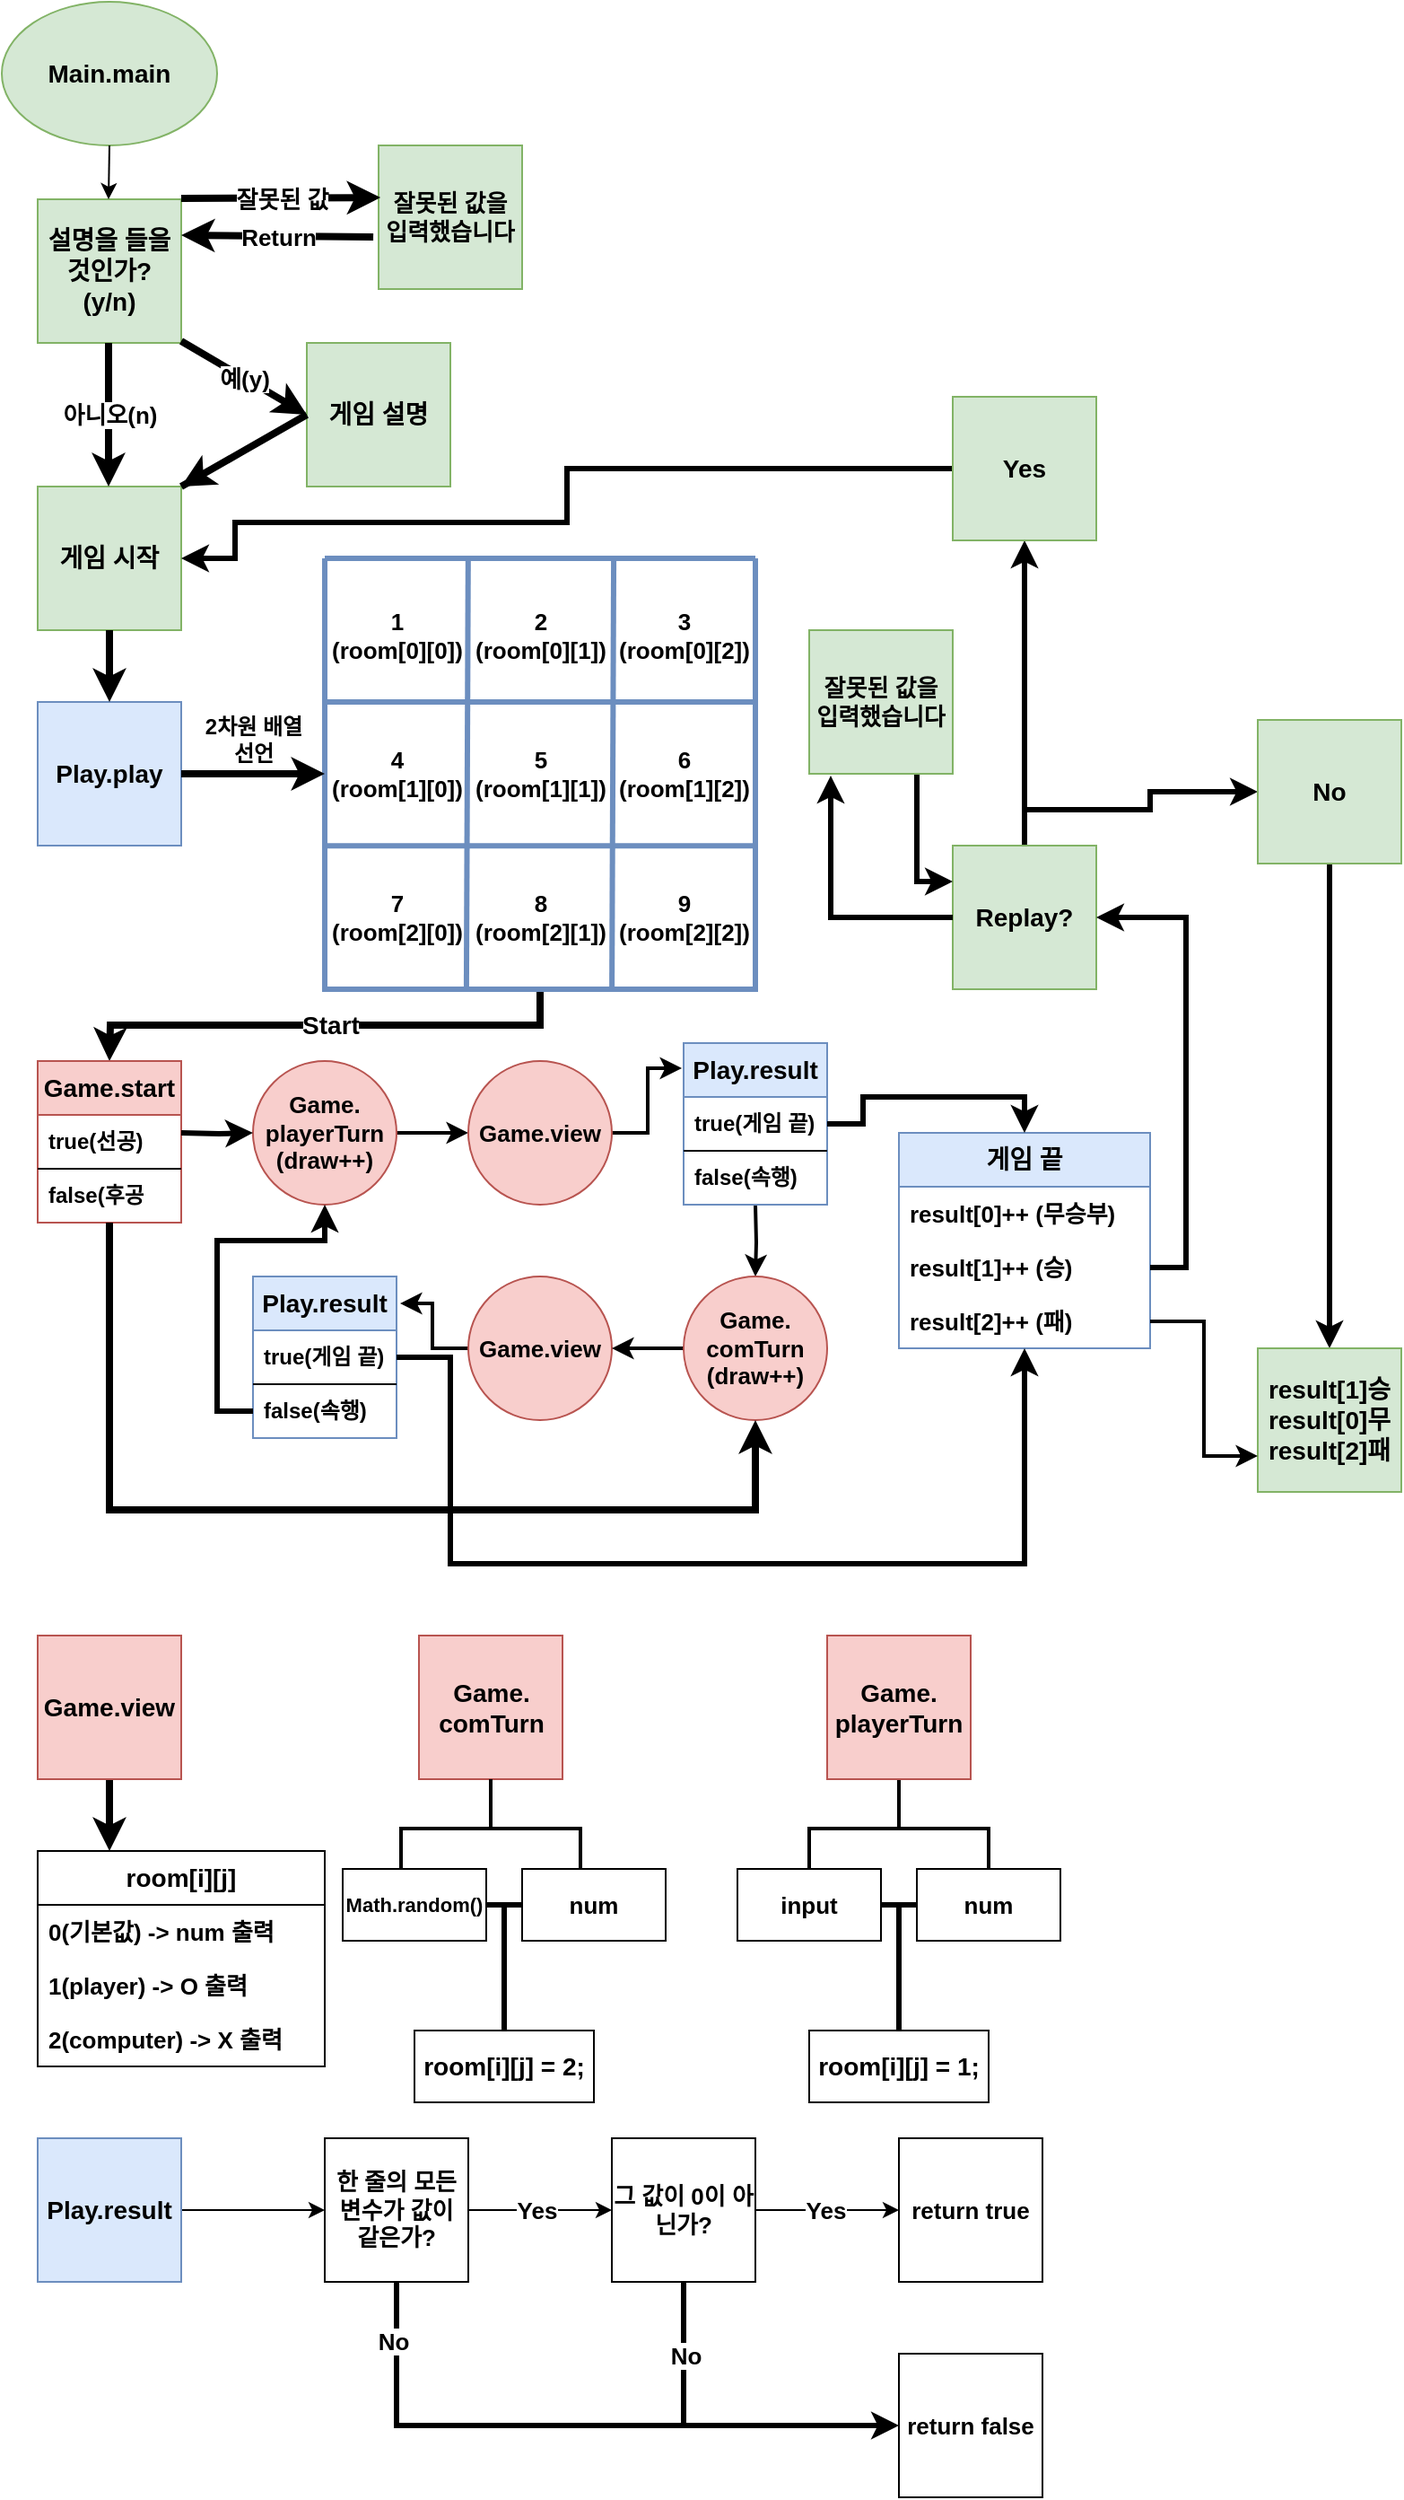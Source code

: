 <mxfile version="24.6.5" type="github">
  <diagram name="페이지-1" id="zQ6fkaXsuuHTTgVvBU81">
    <mxGraphModel dx="1434" dy="780" grid="1" gridSize="10" guides="1" tooltips="1" connect="1" arrows="1" fold="1" page="1" pageScale="1" pageWidth="827" pageHeight="1169" math="0" shadow="0">
      <root>
        <mxCell id="0" />
        <mxCell id="1" parent="0" />
        <mxCell id="F0Aoox405uuBWXgV2QDC-126" value="" style="strokeWidth=2;html=1;shape=mxgraph.flowchart.annotation_2;align=left;labelPosition=right;pointerEvents=1;rotation=90;" vertex="1" parent="1">
          <mxGeometry x="492.5" y="977.5" width="55" height="100" as="geometry" />
        </mxCell>
        <mxCell id="F0Aoox405uuBWXgV2QDC-1" value="Main.main" style="ellipse;whiteSpace=wrap;html=1;fontStyle=1;fontSize=14;fillColor=#d5e8d4;strokeColor=#82b366;" vertex="1" parent="1">
          <mxGeometry x="20" y="10" width="120" height="80" as="geometry" />
        </mxCell>
        <mxCell id="F0Aoox405uuBWXgV2QDC-2" value="설명을 들을 것인가?&lt;div style=&quot;font-size: 14px;&quot;&gt;(y/n)&lt;/div&gt;" style="whiteSpace=wrap;html=1;aspect=fixed;fontStyle=1;fontSize=14;fillColor=#d5e8d4;strokeColor=#82b366;" vertex="1" parent="1">
          <mxGeometry x="40" y="120" width="80" height="80" as="geometry" />
        </mxCell>
        <mxCell id="F0Aoox405uuBWXgV2QDC-4" value="" style="endArrow=classic;html=1;rounded=0;exitX=0.5;exitY=1;exitDx=0;exitDy=0;" edge="1" parent="1" source="F0Aoox405uuBWXgV2QDC-1">
          <mxGeometry width="50" height="50" relative="1" as="geometry">
            <mxPoint x="80" y="100" as="sourcePoint" />
            <mxPoint x="79.5" y="120" as="targetPoint" />
          </mxGeometry>
        </mxCell>
        <mxCell id="F0Aoox405uuBWXgV2QDC-6" value="게임 시작" style="whiteSpace=wrap;html=1;aspect=fixed;fontStyle=1;fontSize=14;fillColor=#d5e8d4;strokeColor=#82b366;" vertex="1" parent="1">
          <mxGeometry x="40" y="280" width="80" height="80" as="geometry" />
        </mxCell>
        <mxCell id="F0Aoox405uuBWXgV2QDC-13" value="" style="endArrow=classic;html=1;rounded=0;strokeWidth=4;" edge="1" parent="1">
          <mxGeometry relative="1" as="geometry">
            <mxPoint x="79.5" y="200" as="sourcePoint" />
            <mxPoint x="79.5" y="280" as="targetPoint" />
            <Array as="points">
              <mxPoint x="79.5" y="230" />
            </Array>
          </mxGeometry>
        </mxCell>
        <mxCell id="F0Aoox405uuBWXgV2QDC-14" value="아니오(n)" style="edgeLabel;resizable=0;html=1;;align=center;verticalAlign=middle;fontStyle=1;fontSize=13;" connectable="0" vertex="1" parent="F0Aoox405uuBWXgV2QDC-13">
          <mxGeometry relative="1" as="geometry" />
        </mxCell>
        <mxCell id="F0Aoox405uuBWXgV2QDC-16" value="게임 설명" style="whiteSpace=wrap;html=1;aspect=fixed;fontStyle=1;fontSize=14;fillColor=#d5e8d4;strokeColor=#82b366;" vertex="1" parent="1">
          <mxGeometry x="190" y="200" width="80" height="80" as="geometry" />
        </mxCell>
        <mxCell id="F0Aoox405uuBWXgV2QDC-17" value="" style="endArrow=classic;html=1;rounded=0;entryX=0;entryY=0.5;entryDx=0;entryDy=0;strokeWidth=4;" edge="1" parent="1" target="F0Aoox405uuBWXgV2QDC-16">
          <mxGeometry relative="1" as="geometry">
            <mxPoint x="120" y="199" as="sourcePoint" />
            <mxPoint x="200" y="200" as="targetPoint" />
          </mxGeometry>
        </mxCell>
        <mxCell id="F0Aoox405uuBWXgV2QDC-18" value="예(y)" style="edgeLabel;resizable=0;html=1;;align=center;verticalAlign=middle;fontStyle=1;fontSize=13;" connectable="0" vertex="1" parent="F0Aoox405uuBWXgV2QDC-17">
          <mxGeometry relative="1" as="geometry" />
        </mxCell>
        <mxCell id="F0Aoox405uuBWXgV2QDC-20" value="" style="endArrow=classic;html=1;rounded=0;exitX=1;exitY=0;exitDx=0;exitDy=0;strokeWidth=4;entryX=1;entryY=0;entryDx=0;entryDy=0;" edge="1" parent="1" source="F0Aoox405uuBWXgV2QDC-6" target="F0Aoox405uuBWXgV2QDC-6">
          <mxGeometry width="50" height="50" relative="1" as="geometry">
            <mxPoint x="150" y="330" as="sourcePoint" />
            <mxPoint x="120" y="280" as="targetPoint" />
            <Array as="points">
              <mxPoint x="190" y="240" />
            </Array>
          </mxGeometry>
        </mxCell>
        <mxCell id="F0Aoox405uuBWXgV2QDC-21" value="잘못된 값을&lt;div style=&quot;font-size: 13px;&quot;&gt;입력했습니다&lt;/div&gt;" style="whiteSpace=wrap;html=1;aspect=fixed;fontStyle=1;fontSize=13;fillColor=#d5e8d4;strokeColor=#82b366;" vertex="1" parent="1">
          <mxGeometry x="230" y="90" width="80" height="80" as="geometry" />
        </mxCell>
        <mxCell id="F0Aoox405uuBWXgV2QDC-23" value="" style="endArrow=classic;html=1;rounded=0;entryX=0.013;entryY=0.363;entryDx=0;entryDy=0;entryPerimeter=0;strokeWidth=4;" edge="1" parent="1" target="F0Aoox405uuBWXgV2QDC-21">
          <mxGeometry relative="1" as="geometry">
            <mxPoint x="120" y="119.5" as="sourcePoint" />
            <mxPoint x="170" y="120" as="targetPoint" />
          </mxGeometry>
        </mxCell>
        <mxCell id="F0Aoox405uuBWXgV2QDC-24" value="잘못된 값" style="edgeLabel;resizable=0;html=1;;align=center;verticalAlign=middle;fontStyle=1;fontSize=13;" connectable="0" vertex="1" parent="F0Aoox405uuBWXgV2QDC-23">
          <mxGeometry relative="1" as="geometry" />
        </mxCell>
        <mxCell id="F0Aoox405uuBWXgV2QDC-27" value="" style="endArrow=classic;html=1;rounded=0;strokeWidth=4;exitX=-0.037;exitY=0.638;exitDx=0;exitDy=0;exitPerimeter=0;" edge="1" parent="1" source="F0Aoox405uuBWXgV2QDC-21">
          <mxGeometry relative="1" as="geometry">
            <mxPoint x="200" y="140" as="sourcePoint" />
            <mxPoint x="120" y="140" as="targetPoint" />
          </mxGeometry>
        </mxCell>
        <mxCell id="F0Aoox405uuBWXgV2QDC-28" value="Return" style="edgeLabel;resizable=0;html=1;;align=center;verticalAlign=middle;fontStyle=1;fontSize=13;" connectable="0" vertex="1" parent="F0Aoox405uuBWXgV2QDC-27">
          <mxGeometry relative="1" as="geometry" />
        </mxCell>
        <mxCell id="F0Aoox405uuBWXgV2QDC-76" style="edgeStyle=orthogonalEdgeStyle;rounded=0;orthogonalLoop=1;jettySize=auto;html=1;entryX=0.5;entryY=0;entryDx=0;entryDy=0;strokeWidth=4;exitX=0.5;exitY=1;exitDx=0;exitDy=0;" edge="1" parent="1" source="F0Aoox405uuBWXgV2QDC-34">
          <mxGeometry relative="1" as="geometry">
            <mxPoint x="120" y="520" as="sourcePoint" />
            <mxPoint x="80" y="600" as="targetPoint" />
          </mxGeometry>
        </mxCell>
        <mxCell id="F0Aoox405uuBWXgV2QDC-77" value="Start" style="edgeLabel;html=1;align=center;verticalAlign=middle;resizable=0;points=[];fontSize=14;fontStyle=1" vertex="1" connectable="0" parent="F0Aoox405uuBWXgV2QDC-76">
          <mxGeometry x="-0.017" relative="1" as="geometry">
            <mxPoint as="offset" />
          </mxGeometry>
        </mxCell>
        <mxCell id="F0Aoox405uuBWXgV2QDC-29" value="Play.play" style="whiteSpace=wrap;html=1;aspect=fixed;fontStyle=1;fontSize=14;fillColor=#dae8fc;strokeColor=#6c8ebf;" vertex="1" parent="1">
          <mxGeometry x="40" y="400" width="80" height="80" as="geometry" />
        </mxCell>
        <mxCell id="F0Aoox405uuBWXgV2QDC-31" value="" style="endArrow=classic;html=1;rounded=0;strokeWidth=4;" edge="1" parent="1" source="F0Aoox405uuBWXgV2QDC-6">
          <mxGeometry width="50" height="50" relative="1" as="geometry">
            <mxPoint x="80" y="410" as="sourcePoint" />
            <mxPoint x="80" y="400" as="targetPoint" />
          </mxGeometry>
        </mxCell>
        <mxCell id="F0Aoox405uuBWXgV2QDC-34" value="" style="swimlane;startSize=0;fillColor=#dae8fc;strokeColor=#6c8ebf;strokeWidth=3;" vertex="1" parent="1">
          <mxGeometry x="200" y="320" width="240" height="240" as="geometry" />
        </mxCell>
        <mxCell id="F0Aoox405uuBWXgV2QDC-39" value="" style="endArrow=none;html=1;rounded=0;" edge="1" parent="F0Aoox405uuBWXgV2QDC-34" target="F0Aoox405uuBWXgV2QDC-34">
          <mxGeometry width="50" height="50" relative="1" as="geometry">
            <mxPoint x="80" y="240" as="sourcePoint" />
            <mxPoint x="130" y="190" as="targetPoint" />
          </mxGeometry>
        </mxCell>
        <mxCell id="F0Aoox405uuBWXgV2QDC-42" value="" style="endArrow=none;html=1;rounded=0;entryX=0.333;entryY=0;entryDx=0;entryDy=0;entryPerimeter=0;exitX=0.329;exitY=0.996;exitDx=0;exitDy=0;exitPerimeter=0;fillColor=#dae8fc;strokeColor=#6c8ebf;strokeWidth=3;" edge="1" parent="F0Aoox405uuBWXgV2QDC-34">
          <mxGeometry width="50" height="50" relative="1" as="geometry">
            <mxPoint x="160.04" y="239.96" as="sourcePoint" />
            <mxPoint x="161.04" y="0.96" as="targetPoint" />
          </mxGeometry>
        </mxCell>
        <mxCell id="F0Aoox405uuBWXgV2QDC-43" value="" style="endArrow=none;html=1;rounded=0;exitX=0.004;exitY=0.333;exitDx=0;exitDy=0;exitPerimeter=0;fillColor=#dae8fc;strokeColor=#6c8ebf;strokeWidth=3;" edge="1" parent="F0Aoox405uuBWXgV2QDC-34">
          <mxGeometry width="50" height="50" relative="1" as="geometry">
            <mxPoint x="-7.959e-15" y="160.08" as="sourcePoint" />
            <mxPoint x="240.0" y="160.08" as="targetPoint" />
          </mxGeometry>
        </mxCell>
        <mxCell id="F0Aoox405uuBWXgV2QDC-41" value="" style="endArrow=none;html=1;rounded=0;exitX=0;exitY=0.25;exitDx=0;exitDy=0;entryX=1;entryY=0.25;entryDx=0;entryDy=0;fillColor=#dae8fc;strokeColor=#6c8ebf;strokeWidth=3;" edge="1" parent="F0Aoox405uuBWXgV2QDC-34">
          <mxGeometry width="50" height="50" relative="1" as="geometry">
            <mxPoint y="80" as="sourcePoint" />
            <mxPoint x="240" y="80" as="targetPoint" />
          </mxGeometry>
        </mxCell>
        <mxCell id="F0Aoox405uuBWXgV2QDC-45" value="1&lt;div&gt;&lt;span style=&quot;background-color: initial;&quot;&gt;(room[0][0])&lt;/span&gt;&lt;/div&gt;" style="text;html=1;align=center;verticalAlign=middle;resizable=0;points=[];autosize=1;strokeColor=none;fillColor=none;fontStyle=1;fontSize=13;" vertex="1" parent="F0Aoox405uuBWXgV2QDC-34">
          <mxGeometry x="-5" y="23" width="90" height="40" as="geometry" />
        </mxCell>
        <mxCell id="F0Aoox405uuBWXgV2QDC-46" value="2&lt;div&gt;(room[0][1])&lt;/div&gt;" style="text;html=1;align=center;verticalAlign=middle;resizable=0;points=[];autosize=1;strokeColor=none;fillColor=none;fontStyle=1;fontSize=13;" vertex="1" parent="F0Aoox405uuBWXgV2QDC-34">
          <mxGeometry x="75" y="23" width="90" height="40" as="geometry" />
        </mxCell>
        <mxCell id="F0Aoox405uuBWXgV2QDC-47" value="3&lt;div&gt;(room[0][2])&lt;/div&gt;" style="text;html=1;align=center;verticalAlign=middle;resizable=0;points=[];autosize=1;strokeColor=none;fillColor=none;fontStyle=1;fontSize=13;" vertex="1" parent="F0Aoox405uuBWXgV2QDC-34">
          <mxGeometry x="155" y="23" width="90" height="40" as="geometry" />
        </mxCell>
        <mxCell id="F0Aoox405uuBWXgV2QDC-48" value="6&lt;div&gt;(room[1][2])&lt;/div&gt;" style="text;html=1;align=center;verticalAlign=middle;resizable=0;points=[];autosize=1;strokeColor=none;fillColor=none;fontStyle=1;fontSize=13;" vertex="1" parent="F0Aoox405uuBWXgV2QDC-34">
          <mxGeometry x="155" y="100" width="90" height="40" as="geometry" />
        </mxCell>
        <mxCell id="F0Aoox405uuBWXgV2QDC-49" value="5&lt;div&gt;(room[1][1])&lt;/div&gt;" style="text;html=1;align=center;verticalAlign=middle;resizable=0;points=[];autosize=1;strokeColor=none;fillColor=none;fontStyle=1;fontSize=13;" vertex="1" parent="F0Aoox405uuBWXgV2QDC-34">
          <mxGeometry x="75" y="100" width="90" height="40" as="geometry" />
        </mxCell>
        <mxCell id="F0Aoox405uuBWXgV2QDC-50" value="4&lt;div&gt;(room[1][0])&lt;br&gt;&lt;/div&gt;" style="text;html=1;align=center;verticalAlign=middle;resizable=0;points=[];autosize=1;strokeColor=none;fillColor=none;fontStyle=1;fontSize=13;" vertex="1" parent="F0Aoox405uuBWXgV2QDC-34">
          <mxGeometry x="-5" y="100" width="90" height="40" as="geometry" />
        </mxCell>
        <mxCell id="F0Aoox405uuBWXgV2QDC-51" value="7&lt;div&gt;(room[2][0])&lt;/div&gt;" style="text;html=1;align=center;verticalAlign=middle;resizable=0;points=[];autosize=1;strokeColor=none;fillColor=none;fontStyle=1;fontSize=13;" vertex="1" parent="F0Aoox405uuBWXgV2QDC-34">
          <mxGeometry x="-5" y="180" width="90" height="40" as="geometry" />
        </mxCell>
        <mxCell id="F0Aoox405uuBWXgV2QDC-52" value="8&lt;div&gt;(room[2][1])&lt;/div&gt;" style="text;html=1;align=center;verticalAlign=middle;resizable=0;points=[];autosize=1;strokeColor=none;fillColor=none;fontStyle=1;fontSize=13;" vertex="1" parent="F0Aoox405uuBWXgV2QDC-34">
          <mxGeometry x="75" y="180" width="90" height="40" as="geometry" />
        </mxCell>
        <mxCell id="F0Aoox405uuBWXgV2QDC-53" value="9&lt;div&gt;(room[2][2])&lt;/div&gt;" style="text;html=1;align=center;verticalAlign=middle;resizable=0;points=[];autosize=1;strokeColor=none;fillColor=none;fontStyle=1;fontSize=13;" vertex="1" parent="F0Aoox405uuBWXgV2QDC-34">
          <mxGeometry x="155" y="180" width="90" height="40" as="geometry" />
        </mxCell>
        <mxCell id="F0Aoox405uuBWXgV2QDC-40" value="" style="endArrow=none;html=1;rounded=0;entryX=0.333;entryY=0;entryDx=0;entryDy=0;entryPerimeter=0;exitX=0.329;exitY=0.996;exitDx=0;exitDy=0;exitPerimeter=0;fillColor=#dae8fc;strokeColor=#6c8ebf;strokeWidth=3;" edge="1" parent="1" source="F0Aoox405uuBWXgV2QDC-34" target="F0Aoox405uuBWXgV2QDC-34">
          <mxGeometry width="50" height="50" relative="1" as="geometry">
            <mxPoint x="280" y="630" as="sourcePoint" />
            <mxPoint x="630" y="480" as="targetPoint" />
          </mxGeometry>
        </mxCell>
        <mxCell id="F0Aoox405uuBWXgV2QDC-60" style="edgeStyle=orthogonalEdgeStyle;rounded=0;orthogonalLoop=1;jettySize=auto;html=1;exitX=0.5;exitY=1;exitDx=0;exitDy=0;entryX=0.5;entryY=0;entryDx=0;entryDy=0;strokeWidth=4;" edge="1" parent="1" source="F0Aoox405uuBWXgV2QDC-54">
          <mxGeometry relative="1" as="geometry">
            <mxPoint x="80" y="1040" as="targetPoint" />
          </mxGeometry>
        </mxCell>
        <mxCell id="F0Aoox405uuBWXgV2QDC-54" value="Game.view" style="whiteSpace=wrap;html=1;aspect=fixed;fontStyle=1;fontSize=14;fillColor=#f8cecc;strokeColor=#b85450;" vertex="1" parent="1">
          <mxGeometry x="40" y="920" width="80" height="80" as="geometry" />
        </mxCell>
        <mxCell id="F0Aoox405uuBWXgV2QDC-56" style="edgeStyle=orthogonalEdgeStyle;rounded=0;orthogonalLoop=1;jettySize=auto;html=1;exitX=1;exitY=0.5;exitDx=0;exitDy=0;fontSize=11;strokeWidth=4;" edge="1" parent="1" source="F0Aoox405uuBWXgV2QDC-29">
          <mxGeometry relative="1" as="geometry">
            <mxPoint x="200" y="440" as="targetPoint" />
          </mxGeometry>
        </mxCell>
        <mxCell id="F0Aoox405uuBWXgV2QDC-57" value="&lt;b style=&quot;font-size: 12px;&quot;&gt;&lt;font style=&quot;font-size: 12px;&quot;&gt;2차원 배열&lt;/font&gt;&lt;/b&gt;&lt;div style=&quot;font-size: 12px;&quot;&gt;&lt;b style=&quot;&quot;&gt;&lt;font style=&quot;font-size: 12px;&quot;&gt;선언&lt;/font&gt;&lt;/b&gt;&lt;/div&gt;" style="edgeLabel;html=1;align=center;verticalAlign=middle;resizable=0;points=[];labelBackgroundColor=none;" vertex="1" connectable="0" parent="F0Aoox405uuBWXgV2QDC-56">
          <mxGeometry x="0.081" y="1" relative="1" as="geometry">
            <mxPoint x="-3" y="-19" as="offset" />
          </mxGeometry>
        </mxCell>
        <mxCell id="F0Aoox405uuBWXgV2QDC-61" value="&lt;font style=&quot;font-size: 14px;&quot;&gt;&lt;b&gt;room[i][j]&lt;/b&gt;&lt;/font&gt;" style="swimlane;fontStyle=0;childLayout=stackLayout;horizontal=1;startSize=30;horizontalStack=0;resizeParent=1;resizeParentMax=0;resizeLast=0;collapsible=1;marginBottom=0;whiteSpace=wrap;html=1;" vertex="1" parent="1">
          <mxGeometry x="40" y="1040" width="160" height="120" as="geometry">
            <mxRectangle x="480" y="160" width="100" height="30" as="alternateBounds" />
          </mxGeometry>
        </mxCell>
        <mxCell id="F0Aoox405uuBWXgV2QDC-62" value="0(기본값) -&amp;gt; num 출력" style="text;strokeColor=none;fillColor=none;align=left;verticalAlign=middle;spacingLeft=4;spacingRight=4;overflow=hidden;points=[[0,0.5],[1,0.5]];portConstraint=eastwest;rotatable=0;whiteSpace=wrap;html=1;fontStyle=1;fontSize=13;" vertex="1" parent="F0Aoox405uuBWXgV2QDC-61">
          <mxGeometry y="30" width="160" height="30" as="geometry" />
        </mxCell>
        <mxCell id="F0Aoox405uuBWXgV2QDC-63" value="1(player) -&amp;gt; O 출력" style="text;strokeColor=none;fillColor=none;align=left;verticalAlign=middle;spacingLeft=4;spacingRight=4;overflow=hidden;points=[[0,0.5],[1,0.5]];portConstraint=eastwest;rotatable=0;whiteSpace=wrap;html=1;fontStyle=1;fontSize=13;" vertex="1" parent="F0Aoox405uuBWXgV2QDC-61">
          <mxGeometry y="60" width="160" height="30" as="geometry" />
        </mxCell>
        <mxCell id="F0Aoox405uuBWXgV2QDC-64" value="2(computer) -&amp;gt; X 출력" style="text;strokeColor=none;fillColor=none;align=left;verticalAlign=middle;spacingLeft=4;spacingRight=4;overflow=hidden;points=[[0,0.5],[1,0.5]];portConstraint=eastwest;rotatable=0;whiteSpace=wrap;html=1;fontStyle=1;fontSize=13;" vertex="1" parent="F0Aoox405uuBWXgV2QDC-61">
          <mxGeometry y="90" width="160" height="30" as="geometry" />
        </mxCell>
        <mxCell id="F0Aoox405uuBWXgV2QDC-79" style="edgeStyle=orthogonalEdgeStyle;rounded=0;orthogonalLoop=1;jettySize=auto;html=1;exitX=1;exitY=0.5;exitDx=0;exitDy=0;entryX=0;entryY=0.5;entryDx=0;entryDy=0;strokeWidth=2;" edge="1" parent="1" source="F0Aoox405uuBWXgV2QDC-66" target="F0Aoox405uuBWXgV2QDC-68">
          <mxGeometry relative="1" as="geometry" />
        </mxCell>
        <mxCell id="F0Aoox405uuBWXgV2QDC-66" value="Game.&lt;div style=&quot;font-size: 13px;&quot;&gt;playerTurn&lt;/div&gt;&lt;div style=&quot;font-size: 13px;&quot;&gt;(draw++)&lt;/div&gt;" style="ellipse;whiteSpace=wrap;html=1;aspect=fixed;fontStyle=1;fontSize=13;fillColor=#f8cecc;strokeColor=#b85450;" vertex="1" parent="1">
          <mxGeometry x="160" y="600" width="80" height="80" as="geometry" />
        </mxCell>
        <mxCell id="F0Aoox405uuBWXgV2QDC-81" style="edgeStyle=orthogonalEdgeStyle;rounded=0;orthogonalLoop=1;jettySize=auto;html=1;exitX=0.5;exitY=1;exitDx=0;exitDy=0;entryX=0.5;entryY=0;entryDx=0;entryDy=0;strokeWidth=2;" edge="1" parent="1" target="F0Aoox405uuBWXgV2QDC-71">
          <mxGeometry relative="1" as="geometry">
            <mxPoint x="440" y="680" as="sourcePoint" />
          </mxGeometry>
        </mxCell>
        <mxCell id="F0Aoox405uuBWXgV2QDC-80" style="edgeStyle=orthogonalEdgeStyle;rounded=0;orthogonalLoop=1;jettySize=auto;html=1;entryX=-0.012;entryY=0.156;entryDx=0;entryDy=0;strokeWidth=2;entryPerimeter=0;" edge="1" parent="1" source="F0Aoox405uuBWXgV2QDC-68" target="F0Aoox405uuBWXgV2QDC-94">
          <mxGeometry relative="1" as="geometry">
            <mxPoint x="400" y="640" as="targetPoint" />
          </mxGeometry>
        </mxCell>
        <mxCell id="F0Aoox405uuBWXgV2QDC-68" value="Game.view" style="ellipse;whiteSpace=wrap;html=1;aspect=fixed;fontStyle=1;fontSize=13;fillColor=#f8cecc;strokeColor=#b85450;" vertex="1" parent="1">
          <mxGeometry x="280" y="600" width="80" height="80" as="geometry" />
        </mxCell>
        <mxCell id="F0Aoox405uuBWXgV2QDC-83" style="edgeStyle=orthogonalEdgeStyle;rounded=0;orthogonalLoop=1;jettySize=auto;html=1;exitX=0;exitY=0.5;exitDx=0;exitDy=0;entryX=1.025;entryY=0.167;entryDx=0;entryDy=0;strokeWidth=2;entryPerimeter=0;" edge="1" parent="1" source="F0Aoox405uuBWXgV2QDC-70" target="F0Aoox405uuBWXgV2QDC-98">
          <mxGeometry relative="1" as="geometry">
            <mxPoint x="240" y="760" as="targetPoint" />
          </mxGeometry>
        </mxCell>
        <mxCell id="F0Aoox405uuBWXgV2QDC-70" value="Game.view" style="ellipse;whiteSpace=wrap;html=1;aspect=fixed;fontStyle=1;fontSize=13;fillColor=#f8cecc;strokeColor=#b85450;" vertex="1" parent="1">
          <mxGeometry x="280" y="720" width="80" height="80" as="geometry" />
        </mxCell>
        <mxCell id="F0Aoox405uuBWXgV2QDC-82" style="edgeStyle=orthogonalEdgeStyle;rounded=0;orthogonalLoop=1;jettySize=auto;html=1;exitX=0;exitY=0.5;exitDx=0;exitDy=0;entryX=1;entryY=0.5;entryDx=0;entryDy=0;strokeWidth=2;" edge="1" parent="1" source="F0Aoox405uuBWXgV2QDC-71" target="F0Aoox405uuBWXgV2QDC-70">
          <mxGeometry relative="1" as="geometry" />
        </mxCell>
        <mxCell id="F0Aoox405uuBWXgV2QDC-71" value="Game.&lt;div style=&quot;font-size: 13px;&quot;&gt;comTurn&lt;/div&gt;&lt;div style=&quot;font-size: 13px;&quot;&gt;(draw++)&lt;/div&gt;" style="ellipse;whiteSpace=wrap;html=1;aspect=fixed;fontStyle=1;fontSize=13;fillColor=#f8cecc;strokeColor=#b85450;" vertex="1" parent="1">
          <mxGeometry x="400" y="720" width="80" height="80" as="geometry" />
        </mxCell>
        <mxCell id="F0Aoox405uuBWXgV2QDC-85" value="Game.start" style="swimlane;fontStyle=1;childLayout=stackLayout;horizontal=1;startSize=30;horizontalStack=0;resizeParent=1;resizeParentMax=0;resizeLast=0;collapsible=1;marginBottom=0;whiteSpace=wrap;html=1;fontSize=14;fillColor=#f8cecc;strokeColor=#b85450;" vertex="1" parent="1">
          <mxGeometry x="40" y="600" width="80" height="90" as="geometry" />
        </mxCell>
        <mxCell id="F0Aoox405uuBWXgV2QDC-89" value="" style="endArrow=none;html=1;rounded=0;exitX=-0.012;exitY=-0.133;exitDx=0;exitDy=0;exitPerimeter=0;entryX=0.988;entryY=0.867;entryDx=0;entryDy=0;entryPerimeter=0;" edge="1" parent="F0Aoox405uuBWXgV2QDC-85">
          <mxGeometry width="50" height="50" relative="1" as="geometry">
            <mxPoint x="-3.642e-14" y="60.0" as="sourcePoint" />
            <mxPoint x="80.0" y="60.0" as="targetPoint" />
          </mxGeometry>
        </mxCell>
        <mxCell id="F0Aoox405uuBWXgV2QDC-86" value="true(선공)" style="text;strokeColor=none;fillColor=none;align=left;verticalAlign=middle;spacingLeft=4;spacingRight=4;overflow=hidden;points=[[0,0.5],[1,0.5]];portConstraint=eastwest;rotatable=0;whiteSpace=wrap;html=1;fontStyle=1" vertex="1" parent="F0Aoox405uuBWXgV2QDC-85">
          <mxGeometry y="30" width="80" height="30" as="geometry" />
        </mxCell>
        <mxCell id="F0Aoox405uuBWXgV2QDC-87" value="false(후공" style="text;strokeColor=none;fillColor=none;align=left;verticalAlign=middle;spacingLeft=4;spacingRight=4;overflow=hidden;points=[[0,0.5],[1,0.5]];portConstraint=eastwest;rotatable=0;whiteSpace=wrap;html=1;fontStyle=1" vertex="1" parent="F0Aoox405uuBWXgV2QDC-85">
          <mxGeometry y="60" width="80" height="30" as="geometry" />
        </mxCell>
        <mxCell id="F0Aoox405uuBWXgV2QDC-92" style="edgeStyle=orthogonalEdgeStyle;rounded=0;orthogonalLoop=1;jettySize=auto;html=1;entryX=0;entryY=0.5;entryDx=0;entryDy=0;strokeWidth=3;" edge="1" parent="1" target="F0Aoox405uuBWXgV2QDC-66">
          <mxGeometry relative="1" as="geometry">
            <mxPoint x="120" y="640" as="sourcePoint" />
          </mxGeometry>
        </mxCell>
        <mxCell id="F0Aoox405uuBWXgV2QDC-93" style="edgeStyle=orthogonalEdgeStyle;rounded=0;orthogonalLoop=1;jettySize=auto;html=1;entryX=0.5;entryY=1;entryDx=0;entryDy=0;strokeWidth=4;curved=0;" edge="1" parent="1" target="F0Aoox405uuBWXgV2QDC-71">
          <mxGeometry relative="1" as="geometry">
            <mxPoint x="80" y="690" as="sourcePoint" />
            <Array as="points">
              <mxPoint x="80" y="850" />
              <mxPoint x="440" y="850" />
            </Array>
          </mxGeometry>
        </mxCell>
        <mxCell id="F0Aoox405uuBWXgV2QDC-94" value="Play.result" style="swimlane;fontStyle=1;childLayout=stackLayout;horizontal=1;startSize=30;horizontalStack=0;resizeParent=1;resizeParentMax=0;resizeLast=0;collapsible=1;marginBottom=0;whiteSpace=wrap;html=1;fontSize=14;fillColor=#dae8fc;strokeColor=#6c8ebf;" vertex="1" parent="1">
          <mxGeometry x="400" y="590" width="80" height="90" as="geometry" />
        </mxCell>
        <mxCell id="F0Aoox405uuBWXgV2QDC-95" value="" style="endArrow=none;html=1;rounded=0;exitX=-0.012;exitY=-0.133;exitDx=0;exitDy=0;exitPerimeter=0;entryX=0.988;entryY=0.867;entryDx=0;entryDy=0;entryPerimeter=0;" edge="1" parent="F0Aoox405uuBWXgV2QDC-94">
          <mxGeometry width="50" height="50" relative="1" as="geometry">
            <mxPoint x="-3.642e-14" y="60.0" as="sourcePoint" />
            <mxPoint x="80.0" y="60.0" as="targetPoint" />
          </mxGeometry>
        </mxCell>
        <mxCell id="F0Aoox405uuBWXgV2QDC-96" value="true(게임 끝)" style="text;strokeColor=none;fillColor=none;align=left;verticalAlign=middle;spacingLeft=4;spacingRight=4;overflow=hidden;points=[[0,0.5],[1,0.5]];portConstraint=eastwest;rotatable=0;whiteSpace=wrap;html=1;fontStyle=1" vertex="1" parent="F0Aoox405uuBWXgV2QDC-94">
          <mxGeometry y="30" width="80" height="30" as="geometry" />
        </mxCell>
        <mxCell id="F0Aoox405uuBWXgV2QDC-97" value="false(속행)" style="text;strokeColor=none;fillColor=none;align=left;verticalAlign=middle;spacingLeft=4;spacingRight=4;overflow=hidden;points=[[0,0.5],[1,0.5]];portConstraint=eastwest;rotatable=0;whiteSpace=wrap;html=1;fontStyle=1" vertex="1" parent="F0Aoox405uuBWXgV2QDC-94">
          <mxGeometry y="60" width="80" height="30" as="geometry" />
        </mxCell>
        <mxCell id="F0Aoox405uuBWXgV2QDC-98" value="Play.result" style="swimlane;fontStyle=1;childLayout=stackLayout;horizontal=1;startSize=30;horizontalStack=0;resizeParent=1;resizeParentMax=0;resizeLast=0;collapsible=1;marginBottom=0;whiteSpace=wrap;html=1;fontSize=14;fillColor=#dae8fc;strokeColor=#6c8ebf;" vertex="1" parent="1">
          <mxGeometry x="160" y="720" width="80" height="90" as="geometry" />
        </mxCell>
        <mxCell id="F0Aoox405uuBWXgV2QDC-99" value="" style="endArrow=none;html=1;rounded=0;exitX=-0.012;exitY=-0.133;exitDx=0;exitDy=0;exitPerimeter=0;entryX=0.988;entryY=0.867;entryDx=0;entryDy=0;entryPerimeter=0;" edge="1" parent="F0Aoox405uuBWXgV2QDC-98">
          <mxGeometry width="50" height="50" relative="1" as="geometry">
            <mxPoint x="-3.642e-14" y="60.0" as="sourcePoint" />
            <mxPoint x="80.0" y="60.0" as="targetPoint" />
          </mxGeometry>
        </mxCell>
        <mxCell id="F0Aoox405uuBWXgV2QDC-100" value="true(게임 끝)" style="text;strokeColor=none;fillColor=none;align=left;verticalAlign=middle;spacingLeft=4;spacingRight=4;overflow=hidden;points=[[0,0.5],[1,0.5]];portConstraint=eastwest;rotatable=0;whiteSpace=wrap;html=1;fontStyle=1" vertex="1" parent="F0Aoox405uuBWXgV2QDC-98">
          <mxGeometry y="30" width="80" height="30" as="geometry" />
        </mxCell>
        <mxCell id="F0Aoox405uuBWXgV2QDC-101" value="false(속행)" style="text;strokeColor=none;fillColor=none;align=left;verticalAlign=middle;spacingLeft=4;spacingRight=4;overflow=hidden;points=[[0,0.5],[1,0.5]];portConstraint=eastwest;rotatable=0;whiteSpace=wrap;html=1;fontStyle=1" vertex="1" parent="F0Aoox405uuBWXgV2QDC-98">
          <mxGeometry y="60" width="80" height="30" as="geometry" />
        </mxCell>
        <mxCell id="F0Aoox405uuBWXgV2QDC-105" value="게임 끝" style="swimlane;fontStyle=1;childLayout=stackLayout;horizontal=1;startSize=30;horizontalStack=0;resizeParent=1;resizeParentMax=0;resizeLast=0;collapsible=1;marginBottom=0;whiteSpace=wrap;html=1;fontSize=14;fillColor=#dae8fc;strokeColor=#6c8ebf;" vertex="1" parent="1">
          <mxGeometry x="520" y="640" width="140" height="120" as="geometry" />
        </mxCell>
        <mxCell id="F0Aoox405uuBWXgV2QDC-106" value="result[0]++ (무승부)" style="text;strokeColor=none;fillColor=none;align=left;verticalAlign=middle;spacingLeft=4;spacingRight=4;overflow=hidden;points=[[0,0.5],[1,0.5]];portConstraint=eastwest;rotatable=0;whiteSpace=wrap;html=1;fontStyle=1;fontSize=13;" vertex="1" parent="F0Aoox405uuBWXgV2QDC-105">
          <mxGeometry y="30" width="140" height="30" as="geometry" />
        </mxCell>
        <mxCell id="F0Aoox405uuBWXgV2QDC-107" value="result[1]++ (승)" style="text;strokeColor=none;fillColor=none;align=left;verticalAlign=middle;spacingLeft=4;spacingRight=4;overflow=hidden;points=[[0,0.5],[1,0.5]];portConstraint=eastwest;rotatable=0;whiteSpace=wrap;html=1;fontStyle=1;fontSize=13;" vertex="1" parent="F0Aoox405uuBWXgV2QDC-105">
          <mxGeometry y="60" width="140" height="30" as="geometry" />
        </mxCell>
        <mxCell id="F0Aoox405uuBWXgV2QDC-108" value="result[2]++ (패)" style="text;strokeColor=none;fillColor=none;align=left;verticalAlign=middle;spacingLeft=4;spacingRight=4;overflow=hidden;points=[[0,0.5],[1,0.5]];portConstraint=eastwest;rotatable=0;whiteSpace=wrap;html=1;fontStyle=1;fontSize=13;" vertex="1" parent="F0Aoox405uuBWXgV2QDC-105">
          <mxGeometry y="90" width="140" height="30" as="geometry" />
        </mxCell>
        <mxCell id="F0Aoox405uuBWXgV2QDC-109" style="edgeStyle=orthogonalEdgeStyle;rounded=0;orthogonalLoop=1;jettySize=auto;html=1;exitX=1;exitY=0.5;exitDx=0;exitDy=0;strokeWidth=3;" edge="1" parent="1" source="F0Aoox405uuBWXgV2QDC-100">
          <mxGeometry relative="1" as="geometry">
            <mxPoint x="590" y="760" as="targetPoint" />
            <Array as="points">
              <mxPoint x="270" y="765" />
              <mxPoint x="270" y="880" />
              <mxPoint x="590" y="880" />
            </Array>
          </mxGeometry>
        </mxCell>
        <mxCell id="F0Aoox405uuBWXgV2QDC-110" style="edgeStyle=orthogonalEdgeStyle;rounded=0;orthogonalLoop=1;jettySize=auto;html=1;exitX=1;exitY=0.5;exitDx=0;exitDy=0;entryX=0.5;entryY=0;entryDx=0;entryDy=0;strokeWidth=3;" edge="1" parent="1" source="F0Aoox405uuBWXgV2QDC-96" target="F0Aoox405uuBWXgV2QDC-105">
          <mxGeometry relative="1" as="geometry" />
        </mxCell>
        <mxCell id="F0Aoox405uuBWXgV2QDC-111" style="edgeStyle=orthogonalEdgeStyle;rounded=0;orthogonalLoop=1;jettySize=auto;html=1;exitX=0;exitY=0.5;exitDx=0;exitDy=0;entryX=0.5;entryY=1;entryDx=0;entryDy=0;strokeWidth=3;" edge="1" parent="1" source="F0Aoox405uuBWXgV2QDC-101" target="F0Aoox405uuBWXgV2QDC-66">
          <mxGeometry relative="1" as="geometry">
            <Array as="points">
              <mxPoint x="140" y="795" />
              <mxPoint x="140" y="700" />
              <mxPoint x="200" y="700" />
            </Array>
          </mxGeometry>
        </mxCell>
        <mxCell id="F0Aoox405uuBWXgV2QDC-112" value="Game.&lt;div&gt;comTurn&lt;/div&gt;" style="whiteSpace=wrap;html=1;aspect=fixed;fontStyle=1;fontSize=14;fillColor=#f8cecc;strokeColor=#b85450;" vertex="1" parent="1">
          <mxGeometry x="252.5" y="920" width="80" height="80" as="geometry" />
        </mxCell>
        <mxCell id="F0Aoox405uuBWXgV2QDC-113" value="Game.&lt;div&gt;playerTurn&lt;/div&gt;" style="whiteSpace=wrap;html=1;aspect=fixed;fontStyle=1;fontSize=14;fillColor=#f8cecc;strokeColor=#b85450;" vertex="1" parent="1">
          <mxGeometry x="480" y="920" width="80" height="80" as="geometry" />
        </mxCell>
        <mxCell id="F0Aoox405uuBWXgV2QDC-114" value="" style="strokeWidth=2;html=1;shape=mxgraph.flowchart.annotation_2;align=left;labelPosition=right;pointerEvents=1;rotation=90;" vertex="1" parent="1">
          <mxGeometry x="265" y="977.5" width="55" height="100" as="geometry" />
        </mxCell>
        <mxCell id="F0Aoox405uuBWXgV2QDC-116" value="Math.random()" style="rounded=0;whiteSpace=wrap;html=1;fontStyle=1;fontSize=11;" vertex="1" parent="1">
          <mxGeometry x="210" y="1050" width="80" height="40" as="geometry" />
        </mxCell>
        <mxCell id="F0Aoox405uuBWXgV2QDC-117" value="num" style="rounded=0;whiteSpace=wrap;html=1;fontStyle=1;fontSize=13;" vertex="1" parent="1">
          <mxGeometry x="310" y="1050" width="80" height="40" as="geometry" />
        </mxCell>
        <mxCell id="F0Aoox405uuBWXgV2QDC-118" value="" style="endArrow=none;html=1;rounded=0;exitX=1;exitY=0.5;exitDx=0;exitDy=0;entryX=0;entryY=0.5;entryDx=0;entryDy=0;strokeWidth=3;" edge="1" parent="1" source="F0Aoox405uuBWXgV2QDC-116" target="F0Aoox405uuBWXgV2QDC-117">
          <mxGeometry width="50" height="50" relative="1" as="geometry">
            <mxPoint x="320" y="1170" as="sourcePoint" />
            <mxPoint x="370" y="1120" as="targetPoint" />
          </mxGeometry>
        </mxCell>
        <mxCell id="F0Aoox405uuBWXgV2QDC-119" value="" style="endArrow=none;html=1;rounded=0;strokeWidth=3;" edge="1" parent="1">
          <mxGeometry width="50" height="50" relative="1" as="geometry">
            <mxPoint x="300" y="1070" as="sourcePoint" />
            <mxPoint x="300" y="1140" as="targetPoint" />
          </mxGeometry>
        </mxCell>
        <mxCell id="F0Aoox405uuBWXgV2QDC-120" value="room[i][j] = 2;" style="rounded=0;whiteSpace=wrap;html=1;fontStyle=1;fontSize=14;" vertex="1" parent="1">
          <mxGeometry x="250" y="1140" width="100" height="40" as="geometry" />
        </mxCell>
        <mxCell id="F0Aoox405uuBWXgV2QDC-121" value="input" style="rounded=0;whiteSpace=wrap;html=1;fontStyle=1;fontSize=13;" vertex="1" parent="1">
          <mxGeometry x="430" y="1050" width="80" height="40" as="geometry" />
        </mxCell>
        <mxCell id="F0Aoox405uuBWXgV2QDC-122" value="num" style="rounded=0;whiteSpace=wrap;html=1;fontStyle=1;fontSize=13;" vertex="1" parent="1">
          <mxGeometry x="530" y="1050" width="80" height="40" as="geometry" />
        </mxCell>
        <mxCell id="F0Aoox405uuBWXgV2QDC-123" value="" style="endArrow=none;html=1;rounded=0;exitX=1;exitY=0.5;exitDx=0;exitDy=0;entryX=0;entryY=0.5;entryDx=0;entryDy=0;strokeWidth=3;" edge="1" source="F0Aoox405uuBWXgV2QDC-121" target="F0Aoox405uuBWXgV2QDC-122" parent="1">
          <mxGeometry width="50" height="50" relative="1" as="geometry">
            <mxPoint x="540" y="1170" as="sourcePoint" />
            <mxPoint x="590" y="1120" as="targetPoint" />
          </mxGeometry>
        </mxCell>
        <mxCell id="F0Aoox405uuBWXgV2QDC-124" value="" style="endArrow=none;html=1;rounded=0;strokeWidth=3;" edge="1" parent="1">
          <mxGeometry width="50" height="50" relative="1" as="geometry">
            <mxPoint x="520" y="1070" as="sourcePoint" />
            <mxPoint x="520" y="1140" as="targetPoint" />
          </mxGeometry>
        </mxCell>
        <mxCell id="F0Aoox405uuBWXgV2QDC-125" value="room[i][j] = 1;" style="rounded=0;whiteSpace=wrap;html=1;fontStyle=1;fontSize=14;" vertex="1" parent="1">
          <mxGeometry x="470" y="1140" width="100" height="40" as="geometry" />
        </mxCell>
        <mxCell id="F0Aoox405uuBWXgV2QDC-130" value="" style="edgeStyle=orthogonalEdgeStyle;rounded=0;orthogonalLoop=1;jettySize=auto;html=1;strokeWidth=3;" edge="1" parent="1" source="F0Aoox405uuBWXgV2QDC-127" target="F0Aoox405uuBWXgV2QDC-129">
          <mxGeometry relative="1" as="geometry" />
        </mxCell>
        <mxCell id="F0Aoox405uuBWXgV2QDC-134" value="" style="edgeStyle=orthogonalEdgeStyle;rounded=0;orthogonalLoop=1;jettySize=auto;html=1;entryX=0;entryY=0.5;entryDx=0;entryDy=0;strokeWidth=3;" edge="1" parent="1" source="F0Aoox405uuBWXgV2QDC-127" target="F0Aoox405uuBWXgV2QDC-133">
          <mxGeometry relative="1" as="geometry">
            <Array as="points">
              <mxPoint x="590" y="460" />
              <mxPoint x="660" y="460" />
              <mxPoint x="660" y="450" />
            </Array>
          </mxGeometry>
        </mxCell>
        <mxCell id="F0Aoox405uuBWXgV2QDC-127" value="&lt;b&gt;&lt;font style=&quot;font-size: 14px;&quot;&gt;Replay?&lt;/font&gt;&lt;/b&gt;" style="whiteSpace=wrap;html=1;aspect=fixed;fillColor=#d5e8d4;strokeColor=#82b366;" vertex="1" parent="1">
          <mxGeometry x="550" y="480" width="80" height="80" as="geometry" />
        </mxCell>
        <mxCell id="F0Aoox405uuBWXgV2QDC-128" style="edgeStyle=orthogonalEdgeStyle;rounded=0;orthogonalLoop=1;jettySize=auto;html=1;exitX=1;exitY=0.5;exitDx=0;exitDy=0;entryX=1;entryY=0.5;entryDx=0;entryDy=0;strokeWidth=3;" edge="1" parent="1" source="F0Aoox405uuBWXgV2QDC-107" target="F0Aoox405uuBWXgV2QDC-127">
          <mxGeometry relative="1" as="geometry" />
        </mxCell>
        <mxCell id="F0Aoox405uuBWXgV2QDC-131" style="edgeStyle=orthogonalEdgeStyle;rounded=0;orthogonalLoop=1;jettySize=auto;html=1;exitX=0;exitY=0.5;exitDx=0;exitDy=0;entryX=1;entryY=0.5;entryDx=0;entryDy=0;strokeWidth=3;" edge="1" parent="1" source="F0Aoox405uuBWXgV2QDC-129" target="F0Aoox405uuBWXgV2QDC-6">
          <mxGeometry relative="1" as="geometry">
            <Array as="points">
              <mxPoint x="335" y="270" />
              <mxPoint x="335" y="300" />
              <mxPoint x="150" y="300" />
              <mxPoint x="150" y="320" />
            </Array>
          </mxGeometry>
        </mxCell>
        <mxCell id="F0Aoox405uuBWXgV2QDC-129" value="&lt;b&gt;&lt;font style=&quot;font-size: 14px;&quot;&gt;Yes&lt;/font&gt;&lt;/b&gt;" style="whiteSpace=wrap;html=1;aspect=fixed;fillColor=#d5e8d4;strokeColor=#82b366;" vertex="1" parent="1">
          <mxGeometry x="550" y="230" width="80" height="80" as="geometry" />
        </mxCell>
        <mxCell id="F0Aoox405uuBWXgV2QDC-137" value="" style="edgeStyle=orthogonalEdgeStyle;rounded=0;orthogonalLoop=1;jettySize=auto;html=1;strokeWidth=3;" edge="1" parent="1" source="F0Aoox405uuBWXgV2QDC-133" target="F0Aoox405uuBWXgV2QDC-136">
          <mxGeometry relative="1" as="geometry" />
        </mxCell>
        <mxCell id="F0Aoox405uuBWXgV2QDC-133" value="&lt;b&gt;&lt;font style=&quot;font-size: 14px;&quot;&gt;No&lt;/font&gt;&lt;/b&gt;" style="whiteSpace=wrap;html=1;aspect=fixed;fillColor=#d5e8d4;strokeColor=#82b366;" vertex="1" parent="1">
          <mxGeometry x="720" y="410" width="80" height="80" as="geometry" />
        </mxCell>
        <mxCell id="F0Aoox405uuBWXgV2QDC-136" value="&lt;span style=&quot;font-size: 14px;&quot;&gt;&lt;b&gt;result[1]승&lt;/b&gt;&lt;/span&gt;&lt;div&gt;&lt;b style=&quot;font-size: 14px;&quot;&gt;result[0]무&lt;/b&gt;&lt;span style=&quot;font-size: 14px;&quot;&gt;&lt;b&gt;&lt;br&gt;&lt;/b&gt;&lt;/span&gt;&lt;div&gt;&lt;span style=&quot;font-size: 14px;&quot;&gt;&lt;b&gt;result[2]패&lt;/b&gt;&lt;/span&gt;&lt;/div&gt;&lt;/div&gt;" style="whiteSpace=wrap;html=1;aspect=fixed;fillColor=#d5e8d4;strokeColor=#82b366;" vertex="1" parent="1">
          <mxGeometry x="720" y="760" width="80" height="80" as="geometry" />
        </mxCell>
        <mxCell id="F0Aoox405uuBWXgV2QDC-140" style="edgeStyle=orthogonalEdgeStyle;rounded=0;orthogonalLoop=1;jettySize=auto;html=1;exitX=0.75;exitY=1;exitDx=0;exitDy=0;entryX=0;entryY=0.25;entryDx=0;entryDy=0;strokeWidth=3;" edge="1" parent="1" source="F0Aoox405uuBWXgV2QDC-138" target="F0Aoox405uuBWXgV2QDC-127">
          <mxGeometry relative="1" as="geometry" />
        </mxCell>
        <mxCell id="F0Aoox405uuBWXgV2QDC-138" value="잘못된 값을&lt;div style=&quot;font-size: 13px;&quot;&gt;입력했습니다&lt;/div&gt;" style="whiteSpace=wrap;html=1;aspect=fixed;fontStyle=1;fontSize=13;fillColor=#d5e8d4;strokeColor=#82b366;" vertex="1" parent="1">
          <mxGeometry x="470" y="360" width="80" height="80" as="geometry" />
        </mxCell>
        <mxCell id="F0Aoox405uuBWXgV2QDC-139" style="edgeStyle=orthogonalEdgeStyle;rounded=0;orthogonalLoop=1;jettySize=auto;html=1;exitX=0;exitY=0.5;exitDx=0;exitDy=0;entryX=0.15;entryY=1.013;entryDx=0;entryDy=0;entryPerimeter=0;strokeWidth=3;" edge="1" parent="1" source="F0Aoox405uuBWXgV2QDC-127" target="F0Aoox405uuBWXgV2QDC-138">
          <mxGeometry relative="1" as="geometry" />
        </mxCell>
        <mxCell id="F0Aoox405uuBWXgV2QDC-143" style="edgeStyle=orthogonalEdgeStyle;rounded=0;orthogonalLoop=1;jettySize=auto;html=1;exitX=1;exitY=0.5;exitDx=0;exitDy=0;entryX=0;entryY=0.5;entryDx=0;entryDy=0;" edge="1" parent="1" source="F0Aoox405uuBWXgV2QDC-141" target="F0Aoox405uuBWXgV2QDC-142">
          <mxGeometry relative="1" as="geometry" />
        </mxCell>
        <mxCell id="F0Aoox405uuBWXgV2QDC-141" value="Play.result" style="whiteSpace=wrap;html=1;aspect=fixed;fontStyle=1;fontSize=14;fillColor=#dae8fc;strokeColor=#6c8ebf;" vertex="1" parent="1">
          <mxGeometry x="40" y="1200" width="80" height="80" as="geometry" />
        </mxCell>
        <mxCell id="F0Aoox405uuBWXgV2QDC-145" value="" style="edgeStyle=orthogonalEdgeStyle;rounded=0;orthogonalLoop=1;jettySize=auto;html=1;fontStyle=1;fontSize=13;" edge="1" parent="1" source="F0Aoox405uuBWXgV2QDC-142" target="F0Aoox405uuBWXgV2QDC-144">
          <mxGeometry relative="1" as="geometry" />
        </mxCell>
        <mxCell id="F0Aoox405uuBWXgV2QDC-149" value="&lt;b&gt;&lt;font style=&quot;font-size: 13px;&quot;&gt;Yes&lt;/font&gt;&lt;/b&gt;" style="edgeLabel;html=1;align=center;verticalAlign=middle;resizable=0;points=[];" vertex="1" connectable="0" parent="F0Aoox405uuBWXgV2QDC-145">
          <mxGeometry x="-0.057" relative="1" as="geometry">
            <mxPoint as="offset" />
          </mxGeometry>
        </mxCell>
        <mxCell id="F0Aoox405uuBWXgV2QDC-153" style="edgeStyle=orthogonalEdgeStyle;rounded=0;orthogonalLoop=1;jettySize=auto;html=1;exitX=0.5;exitY=1;exitDx=0;exitDy=0;entryX=0;entryY=0.5;entryDx=0;entryDy=0;strokeWidth=3;" edge="1" parent="1" source="F0Aoox405uuBWXgV2QDC-142" target="F0Aoox405uuBWXgV2QDC-151">
          <mxGeometry relative="1" as="geometry" />
        </mxCell>
        <mxCell id="F0Aoox405uuBWXgV2QDC-155" value="&lt;b&gt;&lt;font style=&quot;font-size: 13px;&quot;&gt;No&lt;/font&gt;&lt;/b&gt;" style="edgeLabel;html=1;align=center;verticalAlign=middle;resizable=0;points=[];" vertex="1" connectable="0" parent="F0Aoox405uuBWXgV2QDC-153">
          <mxGeometry x="-0.819" y="-2" relative="1" as="geometry">
            <mxPoint as="offset" />
          </mxGeometry>
        </mxCell>
        <mxCell id="F0Aoox405uuBWXgV2QDC-142" value="한 줄의 모든 변수가 값이 같은가?" style="whiteSpace=wrap;html=1;aspect=fixed;fontStyle=1;fontSize=13;" vertex="1" parent="1">
          <mxGeometry x="200" y="1200" width="80" height="80" as="geometry" />
        </mxCell>
        <mxCell id="F0Aoox405uuBWXgV2QDC-147" value="" style="edgeStyle=orthogonalEdgeStyle;rounded=0;orthogonalLoop=1;jettySize=auto;html=1;" edge="1" parent="1" source="F0Aoox405uuBWXgV2QDC-144" target="F0Aoox405uuBWXgV2QDC-146">
          <mxGeometry relative="1" as="geometry" />
        </mxCell>
        <mxCell id="F0Aoox405uuBWXgV2QDC-148" value="Yes" style="edgeLabel;html=1;align=center;verticalAlign=middle;resizable=0;points=[];fontSize=13;fontStyle=1" vertex="1" connectable="0" parent="F0Aoox405uuBWXgV2QDC-147">
          <mxGeometry x="-0.028" relative="1" as="geometry">
            <mxPoint as="offset" />
          </mxGeometry>
        </mxCell>
        <mxCell id="F0Aoox405uuBWXgV2QDC-144" value="그 값이 0이 아닌가?" style="whiteSpace=wrap;html=1;aspect=fixed;fontStyle=1;fontSize=13;" vertex="1" parent="1">
          <mxGeometry x="360" y="1200" width="80" height="80" as="geometry" />
        </mxCell>
        <mxCell id="F0Aoox405uuBWXgV2QDC-146" value="return true" style="whiteSpace=wrap;html=1;aspect=fixed;fontStyle=1;fontSize=13;" vertex="1" parent="1">
          <mxGeometry x="520" y="1200" width="80" height="80" as="geometry" />
        </mxCell>
        <mxCell id="F0Aoox405uuBWXgV2QDC-151" value="return false" style="whiteSpace=wrap;html=1;aspect=fixed;fontStyle=1;fontSize=13;" vertex="1" parent="1">
          <mxGeometry x="520" y="1320" width="80" height="80" as="geometry" />
        </mxCell>
        <mxCell id="F0Aoox405uuBWXgV2QDC-158" value="" style="endArrow=none;html=1;rounded=0;entryX=0.5;entryY=1;entryDx=0;entryDy=0;strokeWidth=3;" edge="1" parent="1" target="F0Aoox405uuBWXgV2QDC-144">
          <mxGeometry width="50" height="50" relative="1" as="geometry">
            <mxPoint x="400" y="1360" as="sourcePoint" />
            <mxPoint x="100" y="1360" as="targetPoint" />
          </mxGeometry>
        </mxCell>
        <mxCell id="F0Aoox405uuBWXgV2QDC-159" value="&lt;b&gt;&lt;font style=&quot;font-size: 13px;&quot;&gt;No&lt;/font&gt;&lt;/b&gt;" style="edgeLabel;html=1;align=center;verticalAlign=middle;resizable=0;points=[];" vertex="1" connectable="0" parent="F0Aoox405uuBWXgV2QDC-158">
          <mxGeometry x="-0.021" y="-1" relative="1" as="geometry">
            <mxPoint as="offset" />
          </mxGeometry>
        </mxCell>
        <mxCell id="F0Aoox405uuBWXgV2QDC-160" style="edgeStyle=orthogonalEdgeStyle;rounded=0;orthogonalLoop=1;jettySize=auto;html=1;exitX=1;exitY=0.5;exitDx=0;exitDy=0;entryX=0;entryY=0.75;entryDx=0;entryDy=0;strokeWidth=2;" edge="1" parent="1" source="F0Aoox405uuBWXgV2QDC-108" target="F0Aoox405uuBWXgV2QDC-136">
          <mxGeometry relative="1" as="geometry" />
        </mxCell>
      </root>
    </mxGraphModel>
  </diagram>
</mxfile>
